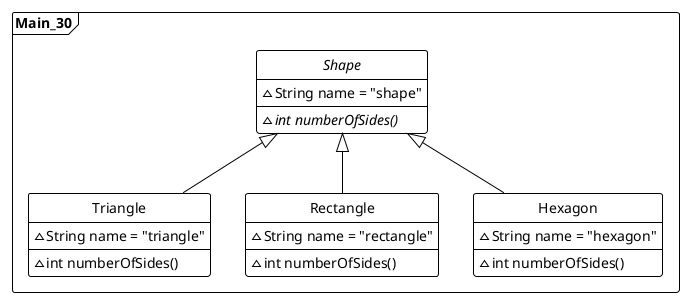@startuml
!theme plain
hide circle

package Main_30 <<Frame>> {
    abstract class Shape {
        ~ String name = "shape"
        ~ int {abstract} numberOfSides()
    }

    Shape <|-- Triangle
    class Triangle {
        ~ String name = "triangle"
        ~ int numberOfSides()
    }

    Shape <|-- Rectangle
    class Rectangle {
        ~ String name = "rectangle"
        ~ int numberOfSides()
    }

    Shape <|-- Hexagon 
    class Hexagon {
        ~ String name = "hexagon"
        ~ int numberOfSides()
    }
}

@enduml
